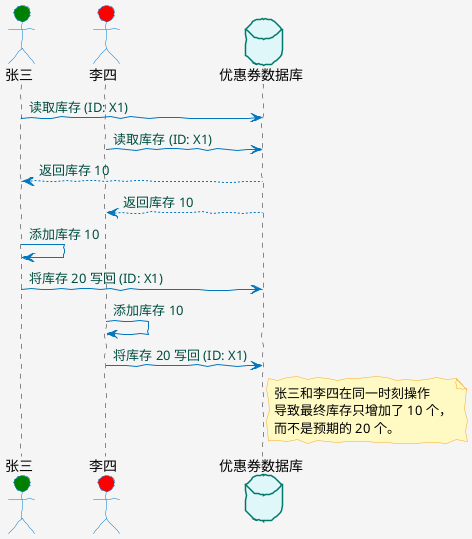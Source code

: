 @startuml
' 设置颜色和样式
skinparam backgroundColor #F5F5F5
skinparam actorBackgroundColor #FFFFFF
skinparam actorBorderColor #007ACC
skinparam databaseBackgroundColor #E0F7FA
skinparam databaseBorderColor #00796B
skinparam noteBackgroundColor #FFF9C4
skinparam noteBorderColor #F9A825
skinparam arrowColor #0277BD
skinparam participantPadding 10
skinparam participantFontColor #004D40
skinparam arrowFontColor #004D40
skinparam handwritten true

actor 张三 as zs #green
actor 李四 as ls #red
database "优惠券数据库" as DB

' 张三和李四同时读取库存
zs -> DB : 读取库存 (ID: X1)
ls -> DB : 读取库存 (ID: X1)
DB --> zs : 返回库存 10
DB --> ls : 返回库存 10

' 张三添加库存并写回
zs -> zs : 添加库存 10
zs -> DB : 将库存 20 写回 (ID: X1)

' 李四添加库存并写回
ls -> ls : 添加库存 10
ls -> DB : 将库存 20 写回 (ID: X1)

note right of DB
    张三和李四在同一时刻操作
    导致最终库存只增加了 10 个，
    而不是预期的 20 个。
end note

@enduml
